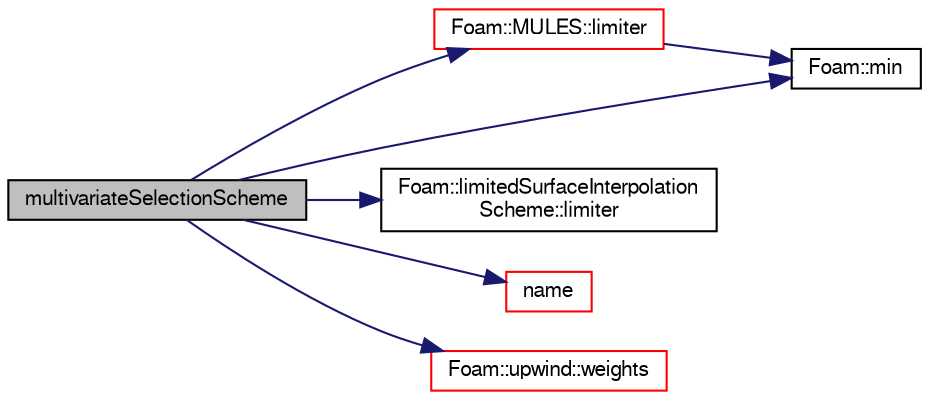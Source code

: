 digraph "multivariateSelectionScheme"
{
  bgcolor="transparent";
  edge [fontname="FreeSans",fontsize="10",labelfontname="FreeSans",labelfontsize="10"];
  node [fontname="FreeSans",fontsize="10",shape=record];
  rankdir="LR";
  Node0 [label="multivariateSelectionScheme",height=0.2,width=0.4,color="black", fillcolor="grey75", style="filled", fontcolor="black"];
  Node0 -> Node1 [color="midnightblue",fontsize="10",style="solid",fontname="FreeSans"];
  Node1 [label="Foam::MULES::limiter",height=0.2,width=0.4,color="red",URL="$a21136.html#ae90eb6b771613f9ffe9bbe814bc2d479"];
  Node1 -> Node289 [color="midnightblue",fontsize="10",style="solid",fontname="FreeSans"];
  Node289 [label="Foam::min",height=0.2,width=0.4,color="black",URL="$a21124.html#a253e112ad2d56d96230ff39ea7f442dc"];
  Node0 -> Node324 [color="midnightblue",fontsize="10",style="solid",fontname="FreeSans"];
  Node324 [label="Foam::limitedSurfaceInterpolation\lScheme::limiter",height=0.2,width=0.4,color="black",URL="$a23038.html#aab0be3cf328398fa59499fe83573d220",tooltip="Return the interpolation weighting factors. "];
  Node0 -> Node289 [color="midnightblue",fontsize="10",style="solid",fontname="FreeSans"];
  Node0 -> Node301 [color="midnightblue",fontsize="10",style="solid",fontname="FreeSans"];
  Node301 [label="name",height=0.2,width=0.4,color="red",URL="$a12539.html#a82e193fb66ae8aade6c98ed7ff994906",tooltip="Return a string representation of a Scalar. "];
  Node0 -> Node325 [color="midnightblue",fontsize="10",style="solid",fontname="FreeSans"];
  Node325 [label="Foam::upwind::weights",height=0.2,width=0.4,color="red",URL="$a23086.html#a46909285c6e43260aec062b424b0b741",tooltip="Return the interpolation weighting factors. "];
}
